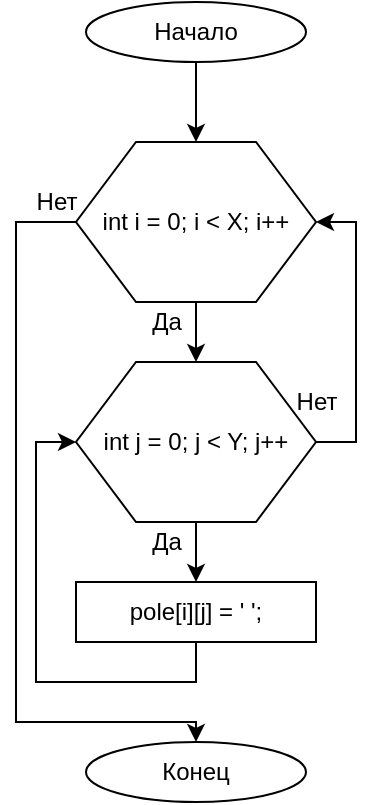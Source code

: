 <mxfile version="13.1.3"><diagram name="Page-1" id="74e2e168-ea6b-b213-b513-2b3c1d86103e"><mxGraphModel dx="1662" dy="805" grid="1" gridSize="10" guides="1" tooltips="1" connect="1" arrows="1" fold="1" page="1" pageScale="1" pageWidth="1100" pageHeight="850" background="#ffffff" math="0" shadow="0"><root><mxCell id="0"/><mxCell id="1" parent="0"/><mxCell id="qFN2e37c9rK0ZtnaAc4h-3" value="" style="edgeStyle=orthogonalEdgeStyle;rounded=0;orthogonalLoop=1;jettySize=auto;html=1;" edge="1" parent="1" source="qFN2e37c9rK0ZtnaAc4h-1" target="qFN2e37c9rK0ZtnaAc4h-2"><mxGeometry relative="1" as="geometry"/></mxCell><mxCell id="qFN2e37c9rK0ZtnaAc4h-1" value="Начало" style="ellipse;whiteSpace=wrap;html=1;" vertex="1" parent="1"><mxGeometry x="515" y="90" width="110" height="30" as="geometry"/></mxCell><mxCell id="qFN2e37c9rK0ZtnaAc4h-5" value="" style="edgeStyle=orthogonalEdgeStyle;rounded=0;orthogonalLoop=1;jettySize=auto;html=1;" edge="1" parent="1" source="qFN2e37c9rK0ZtnaAc4h-2" target="qFN2e37c9rK0ZtnaAc4h-4"><mxGeometry relative="1" as="geometry"/></mxCell><mxCell id="qFN2e37c9rK0ZtnaAc4h-16" style="edgeStyle=orthogonalEdgeStyle;rounded=0;orthogonalLoop=1;jettySize=auto;html=1;exitX=0;exitY=0.5;exitDx=0;exitDy=0;" edge="1" parent="1" source="qFN2e37c9rK0ZtnaAc4h-2" target="qFN2e37c9rK0ZtnaAc4h-9"><mxGeometry relative="1" as="geometry"><Array as="points"><mxPoint x="480" y="200"/><mxPoint x="480" y="450"/><mxPoint x="570" y="450"/></Array></mxGeometry></mxCell><mxCell id="qFN2e37c9rK0ZtnaAc4h-2" value="int i = 0; i &amp;lt; X; i++" style="shape=hexagon;perimeter=hexagonPerimeter2;whiteSpace=wrap;html=1;" vertex="1" parent="1"><mxGeometry x="510" y="160" width="120" height="80" as="geometry"/></mxCell><mxCell id="qFN2e37c9rK0ZtnaAc4h-8" value="" style="edgeStyle=orthogonalEdgeStyle;rounded=0;orthogonalLoop=1;jettySize=auto;html=1;" edge="1" parent="1" source="qFN2e37c9rK0ZtnaAc4h-4" target="qFN2e37c9rK0ZtnaAc4h-7"><mxGeometry relative="1" as="geometry"/></mxCell><mxCell id="qFN2e37c9rK0ZtnaAc4h-12" style="edgeStyle=orthogonalEdgeStyle;rounded=0;orthogonalLoop=1;jettySize=auto;html=1;exitX=1;exitY=0.5;exitDx=0;exitDy=0;entryX=1;entryY=0.5;entryDx=0;entryDy=0;" edge="1" parent="1" source="qFN2e37c9rK0ZtnaAc4h-4" target="qFN2e37c9rK0ZtnaAc4h-2"><mxGeometry relative="1" as="geometry"/></mxCell><mxCell id="qFN2e37c9rK0ZtnaAc4h-4" value="int j = 0; j &amp;lt; Y; j++" style="shape=hexagon;perimeter=hexagonPerimeter2;whiteSpace=wrap;html=1;" vertex="1" parent="1"><mxGeometry x="510" y="270" width="120" height="80" as="geometry"/></mxCell><mxCell id="qFN2e37c9rK0ZtnaAc4h-15" style="edgeStyle=orthogonalEdgeStyle;rounded=0;orthogonalLoop=1;jettySize=auto;html=1;exitX=0.5;exitY=1;exitDx=0;exitDy=0;entryX=0;entryY=0.5;entryDx=0;entryDy=0;" edge="1" parent="1" source="qFN2e37c9rK0ZtnaAc4h-7" target="qFN2e37c9rK0ZtnaAc4h-4"><mxGeometry relative="1" as="geometry"/></mxCell><mxCell id="qFN2e37c9rK0ZtnaAc4h-7" value="pole[i][j] = ' ';" style="rounded=0;whiteSpace=wrap;html=1;" vertex="1" parent="1"><mxGeometry x="510" y="380" width="120" height="30" as="geometry"/></mxCell><mxCell id="qFN2e37c9rK0ZtnaAc4h-9" value="Конец" style="ellipse;whiteSpace=wrap;html=1;" vertex="1" parent="1"><mxGeometry x="515" y="460" width="110" height="30" as="geometry"/></mxCell><mxCell id="qFN2e37c9rK0ZtnaAc4h-11" value="Да" style="text;html=1;align=center;verticalAlign=middle;resizable=0;points=[];autosize=1;" vertex="1" parent="1"><mxGeometry x="540" y="240" width="30" height="20" as="geometry"/></mxCell><mxCell id="qFN2e37c9rK0ZtnaAc4h-13" value="Нет" style="text;html=1;align=center;verticalAlign=middle;resizable=0;points=[];autosize=1;" vertex="1" parent="1"><mxGeometry x="610" y="280" width="40" height="20" as="geometry"/></mxCell><mxCell id="qFN2e37c9rK0ZtnaAc4h-14" value="Да" style="text;html=1;align=center;verticalAlign=middle;resizable=0;points=[];autosize=1;" vertex="1" parent="1"><mxGeometry x="540" y="350" width="30" height="20" as="geometry"/></mxCell><mxCell id="qFN2e37c9rK0ZtnaAc4h-17" value="Нет" style="text;html=1;align=center;verticalAlign=middle;resizable=0;points=[];autosize=1;" vertex="1" parent="1"><mxGeometry x="480" y="180" width="40" height="20" as="geometry"/></mxCell></root></mxGraphModel></diagram></mxfile>